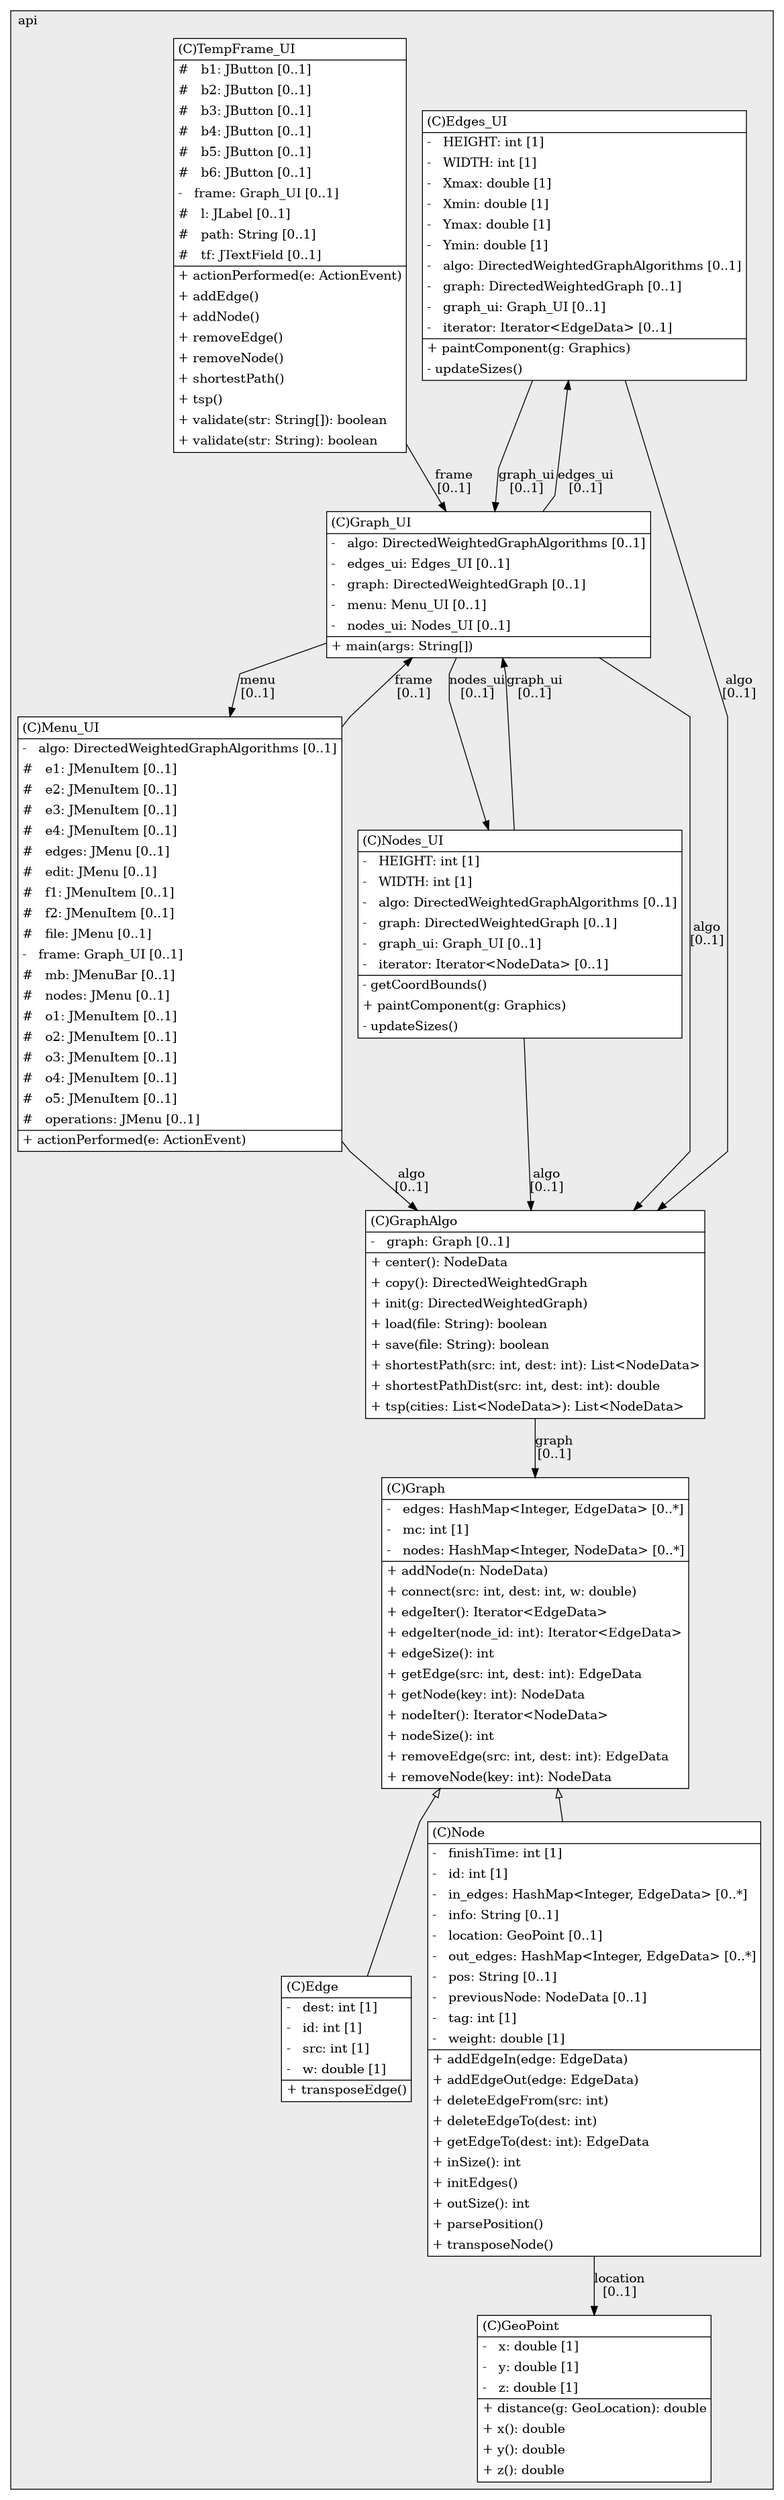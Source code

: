 @startuml

/' diagram meta data start
config=StructureConfiguration;
{
  "projectClassification": {
    "searchMode": "OpenProject", // OpenProject, AllProjects
    "includedProjects": "",
    "pathEndKeywords": "*.impl",
    "isClientPath": "",
    "isClientName": "",
    "isTestPath": "",
    "isTestName": "",
    "isMappingPath": "",
    "isMappingName": "",
    "isDataAccessPath": "",
    "isDataAccessName": "",
    "isDataStructurePath": "",
    "isDataStructureName": "",
    "isInterfaceStructuresPath": "",
    "isInterfaceStructuresName": "",
    "isEntryPointPath": "",
    "isEntryPointName": ""
  },
  "graphRestriction": {
    "classPackageExcludeFilter": "",
    "classPackageIncludeFilter": "",
    "classNameExcludeFilter": "",
    "classNameIncludeFilter": "",
    "methodNameExcludeFilter": "",
    "methodNameIncludeFilter": "",
    "removeByInheritance": "", // inheritance/annotation based filtering is done in a second step
    "removeByAnnotation": "",
    "removeByClassPackage": "", // cleanup the graph after inheritance/annotation based filtering is done
    "removeByClassName": "",
    "cutMappings": false,
    "cutEnum": true,
    "cutTests": true,
    "cutClient": true,
    "cutDataAccess": false,
    "cutInterfaceStructures": false,
    "cutDataStructures": false,
    "cutGetterAndSetter": true,
    "cutConstructors": true
  },
  "graphTraversal": {
    "forwardDepth": 6,
    "backwardDepth": 6,
    "classPackageExcludeFilter": "",
    "classPackageIncludeFilter": "",
    "classNameExcludeFilter": "",
    "classNameIncludeFilter": "",
    "methodNameExcludeFilter": "",
    "methodNameIncludeFilter": "",
    "hideMappings": false,
    "hideDataStructures": false,
    "hidePrivateMethods": true,
    "hideInterfaceCalls": true, // indirection: implementation -> interface (is hidden) -> implementation
    "onlyShowApplicationEntryPoints": false // root node is included
  },
  "details": {
    "aggregation": "GroupByClass", // ByClass, GroupByClass, None
    "showClassGenericTypes": true,
    "showMethods": true,
    "showMethodParameterNames": true,
    "showMethodParameterTypes": true,
    "showMethodReturnType": true,
    "showPackageLevels": 2,
    "showDetailedClassStructure": true
  },
  "rootClass": "api.GraphAlgo"
}
diagram meta data end '/



digraph g {
    rankdir="TB"
    splines=polyline


'nodes
subgraph cluster_96794 {
   	label=api
	labeljust=l
	fillcolor="#ececec"
	style=filled
   
   Edge96794[
	label=<<TABLE BORDER="1" CELLBORDER="0" CELLPADDING="4" CELLSPACING="0">
<TR><TD ALIGN="LEFT" >(C)Edge</TD></TR>
<HR/>
<TR><TD ALIGN="LEFT" >-   dest: int [1]</TD></TR>
<TR><TD ALIGN="LEFT" >-   id: int [1]</TD></TR>
<TR><TD ALIGN="LEFT" >-   src: int [1]</TD></TR>
<TR><TD ALIGN="LEFT" >-   w: double [1]</TD></TR>
<HR/>
<TR><TD ALIGN="LEFT" >+ transposeEdge()</TD></TR>
</TABLE>>
	style=filled
	margin=0
	shape=plaintext
	fillcolor="#FFFFFF"
];

Edges_UI96794[
	label=<<TABLE BORDER="1" CELLBORDER="0" CELLPADDING="4" CELLSPACING="0">
<TR><TD ALIGN="LEFT" >(C)Edges_UI</TD></TR>
<HR/>
<TR><TD ALIGN="LEFT" >-   HEIGHT: int [1]</TD></TR>
<TR><TD ALIGN="LEFT" >-   WIDTH: int [1]</TD></TR>
<TR><TD ALIGN="LEFT" >-   Xmax: double [1]</TD></TR>
<TR><TD ALIGN="LEFT" >-   Xmin: double [1]</TD></TR>
<TR><TD ALIGN="LEFT" >-   Ymax: double [1]</TD></TR>
<TR><TD ALIGN="LEFT" >-   Ymin: double [1]</TD></TR>
<TR><TD ALIGN="LEFT" >-   algo: DirectedWeightedGraphAlgorithms [0..1]</TD></TR>
<TR><TD ALIGN="LEFT" >-   graph: DirectedWeightedGraph [0..1]</TD></TR>
<TR><TD ALIGN="LEFT" >-   graph_ui: Graph_UI [0..1]</TD></TR>
<TR><TD ALIGN="LEFT" >-   iterator: Iterator&lt;EdgeData&gt; [0..1]</TD></TR>
<HR/>
<TR><TD ALIGN="LEFT" >+ paintComponent(g: Graphics)</TD></TR>
<TR><TD ALIGN="LEFT" >- updateSizes()</TD></TR>
</TABLE>>
	style=filled
	margin=0
	shape=plaintext
	fillcolor="#FFFFFF"
];

GeoPoint96794[
	label=<<TABLE BORDER="1" CELLBORDER="0" CELLPADDING="4" CELLSPACING="0">
<TR><TD ALIGN="LEFT" >(C)GeoPoint</TD></TR>
<HR/>
<TR><TD ALIGN="LEFT" >-   x: double [1]</TD></TR>
<TR><TD ALIGN="LEFT" >-   y: double [1]</TD></TR>
<TR><TD ALIGN="LEFT" >-   z: double [1]</TD></TR>
<HR/>
<TR><TD ALIGN="LEFT" >+ distance(g: GeoLocation): double</TD></TR>
<TR><TD ALIGN="LEFT" >+ x(): double</TD></TR>
<TR><TD ALIGN="LEFT" >+ y(): double</TD></TR>
<TR><TD ALIGN="LEFT" >+ z(): double</TD></TR>
</TABLE>>
	style=filled
	margin=0
	shape=plaintext
	fillcolor="#FFFFFF"
];

Graph96794[
	label=<<TABLE BORDER="1" CELLBORDER="0" CELLPADDING="4" CELLSPACING="0">
<TR><TD ALIGN="LEFT" >(C)Graph</TD></TR>
<HR/>
<TR><TD ALIGN="LEFT" >-   edges: HashMap&lt;Integer, EdgeData&gt; [0..*]</TD></TR>
<TR><TD ALIGN="LEFT" >-   mc: int [1]</TD></TR>
<TR><TD ALIGN="LEFT" >-   nodes: HashMap&lt;Integer, NodeData&gt; [0..*]</TD></TR>
<HR/>
<TR><TD ALIGN="LEFT" >+ addNode(n: NodeData)</TD></TR>
<TR><TD ALIGN="LEFT" >+ connect(src: int, dest: int, w: double)</TD></TR>
<TR><TD ALIGN="LEFT" >+ edgeIter(): Iterator&lt;EdgeData&gt;</TD></TR>
<TR><TD ALIGN="LEFT" >+ edgeIter(node_id: int): Iterator&lt;EdgeData&gt;</TD></TR>
<TR><TD ALIGN="LEFT" >+ edgeSize(): int</TD></TR>
<TR><TD ALIGN="LEFT" >+ getEdge(src: int, dest: int): EdgeData</TD></TR>
<TR><TD ALIGN="LEFT" >+ getNode(key: int): NodeData</TD></TR>
<TR><TD ALIGN="LEFT" >+ nodeIter(): Iterator&lt;NodeData&gt;</TD></TR>
<TR><TD ALIGN="LEFT" >+ nodeSize(): int</TD></TR>
<TR><TD ALIGN="LEFT" >+ removeEdge(src: int, dest: int): EdgeData</TD></TR>
<TR><TD ALIGN="LEFT" >+ removeNode(key: int): NodeData</TD></TR>
</TABLE>>
	style=filled
	margin=0
	shape=plaintext
	fillcolor="#FFFFFF"
];

GraphAlgo96794[
	label=<<TABLE BORDER="1" CELLBORDER="0" CELLPADDING="4" CELLSPACING="0">
<TR><TD ALIGN="LEFT" >(C)GraphAlgo</TD></TR>
<HR/>
<TR><TD ALIGN="LEFT" >-   graph: Graph [0..1]</TD></TR>
<HR/>
<TR><TD ALIGN="LEFT" >+ center(): NodeData</TD></TR>
<TR><TD ALIGN="LEFT" >+ copy(): DirectedWeightedGraph</TD></TR>
<TR><TD ALIGN="LEFT" >+ init(g: DirectedWeightedGraph)</TD></TR>
<TR><TD ALIGN="LEFT" >+ load(file: String): boolean</TD></TR>
<TR><TD ALIGN="LEFT" >+ save(file: String): boolean</TD></TR>
<TR><TD ALIGN="LEFT" >+ shortestPath(src: int, dest: int): List&lt;NodeData&gt;</TD></TR>
<TR><TD ALIGN="LEFT" >+ shortestPathDist(src: int, dest: int): double</TD></TR>
<TR><TD ALIGN="LEFT" >+ tsp(cities: List&lt;NodeData&gt;): List&lt;NodeData&gt;</TD></TR>
</TABLE>>
	style=filled
	margin=0
	shape=plaintext
	fillcolor="#FFFFFF"
];

Graph_UI96794[
	label=<<TABLE BORDER="1" CELLBORDER="0" CELLPADDING="4" CELLSPACING="0">
<TR><TD ALIGN="LEFT" >(C)Graph_UI</TD></TR>
<HR/>
<TR><TD ALIGN="LEFT" >-   algo: DirectedWeightedGraphAlgorithms [0..1]</TD></TR>
<TR><TD ALIGN="LEFT" >-   edges_ui: Edges_UI [0..1]</TD></TR>
<TR><TD ALIGN="LEFT" >-   graph: DirectedWeightedGraph [0..1]</TD></TR>
<TR><TD ALIGN="LEFT" >-   menu: Menu_UI [0..1]</TD></TR>
<TR><TD ALIGN="LEFT" >-   nodes_ui: Nodes_UI [0..1]</TD></TR>
<HR/>
<TR><TD ALIGN="LEFT" >+ main(args: String[])</TD></TR>
</TABLE>>
	style=filled
	margin=0
	shape=plaintext
	fillcolor="#FFFFFF"
];

Menu_UI96794[
	label=<<TABLE BORDER="1" CELLBORDER="0" CELLPADDING="4" CELLSPACING="0">
<TR><TD ALIGN="LEFT" >(C)Menu_UI</TD></TR>
<HR/>
<TR><TD ALIGN="LEFT" >-   algo: DirectedWeightedGraphAlgorithms [0..1]</TD></TR>
<TR><TD ALIGN="LEFT" >#   e1: JMenuItem [0..1]</TD></TR>
<TR><TD ALIGN="LEFT" >#   e2: JMenuItem [0..1]</TD></TR>
<TR><TD ALIGN="LEFT" >#   e3: JMenuItem [0..1]</TD></TR>
<TR><TD ALIGN="LEFT" >#   e4: JMenuItem [0..1]</TD></TR>
<TR><TD ALIGN="LEFT" >#   edges: JMenu [0..1]</TD></TR>
<TR><TD ALIGN="LEFT" >#   edit: JMenu [0..1]</TD></TR>
<TR><TD ALIGN="LEFT" >#   f1: JMenuItem [0..1]</TD></TR>
<TR><TD ALIGN="LEFT" >#   f2: JMenuItem [0..1]</TD></TR>
<TR><TD ALIGN="LEFT" >#   file: JMenu [0..1]</TD></TR>
<TR><TD ALIGN="LEFT" >-   frame: Graph_UI [0..1]</TD></TR>
<TR><TD ALIGN="LEFT" >#   mb: JMenuBar [0..1]</TD></TR>
<TR><TD ALIGN="LEFT" >#   nodes: JMenu [0..1]</TD></TR>
<TR><TD ALIGN="LEFT" >#   o1: JMenuItem [0..1]</TD></TR>
<TR><TD ALIGN="LEFT" >#   o2: JMenuItem [0..1]</TD></TR>
<TR><TD ALIGN="LEFT" >#   o3: JMenuItem [0..1]</TD></TR>
<TR><TD ALIGN="LEFT" >#   o4: JMenuItem [0..1]</TD></TR>
<TR><TD ALIGN="LEFT" >#   o5: JMenuItem [0..1]</TD></TR>
<TR><TD ALIGN="LEFT" >#   operations: JMenu [0..1]</TD></TR>
<HR/>
<TR><TD ALIGN="LEFT" >+ actionPerformed(e: ActionEvent)</TD></TR>
</TABLE>>
	style=filled
	margin=0
	shape=plaintext
	fillcolor="#FFFFFF"
];

Node96794[
	label=<<TABLE BORDER="1" CELLBORDER="0" CELLPADDING="4" CELLSPACING="0">
<TR><TD ALIGN="LEFT" >(C)Node</TD></TR>
<HR/>
<TR><TD ALIGN="LEFT" >-   finishTime: int [1]</TD></TR>
<TR><TD ALIGN="LEFT" >-   id: int [1]</TD></TR>
<TR><TD ALIGN="LEFT" >-   in_edges: HashMap&lt;Integer, EdgeData&gt; [0..*]</TD></TR>
<TR><TD ALIGN="LEFT" >-   info: String [0..1]</TD></TR>
<TR><TD ALIGN="LEFT" >-   location: GeoPoint [0..1]</TD></TR>
<TR><TD ALIGN="LEFT" >-   out_edges: HashMap&lt;Integer, EdgeData&gt; [0..*]</TD></TR>
<TR><TD ALIGN="LEFT" >-   pos: String [0..1]</TD></TR>
<TR><TD ALIGN="LEFT" >-   previousNode: NodeData [0..1]</TD></TR>
<TR><TD ALIGN="LEFT" >-   tag: int [1]</TD></TR>
<TR><TD ALIGN="LEFT" >-   weight: double [1]</TD></TR>
<HR/>
<TR><TD ALIGN="LEFT" >+ addEdgeIn(edge: EdgeData)</TD></TR>
<TR><TD ALIGN="LEFT" >+ addEdgeOut(edge: EdgeData)</TD></TR>
<TR><TD ALIGN="LEFT" >+ deleteEdgeFrom(src: int)</TD></TR>
<TR><TD ALIGN="LEFT" >+ deleteEdgeTo(dest: int)</TD></TR>
<TR><TD ALIGN="LEFT" >+ getEdgeTo(dest: int): EdgeData</TD></TR>
<TR><TD ALIGN="LEFT" >+ inSize(): int</TD></TR>
<TR><TD ALIGN="LEFT" >+ initEdges()</TD></TR>
<TR><TD ALIGN="LEFT" >+ outSize(): int</TD></TR>
<TR><TD ALIGN="LEFT" >+ parsePosition()</TD></TR>
<TR><TD ALIGN="LEFT" >+ transposeNode()</TD></TR>
</TABLE>>
	style=filled
	margin=0
	shape=plaintext
	fillcolor="#FFFFFF"
];

Nodes_UI96794[
	label=<<TABLE BORDER="1" CELLBORDER="0" CELLPADDING="4" CELLSPACING="0">
<TR><TD ALIGN="LEFT" >(C)Nodes_UI</TD></TR>
<HR/>
<TR><TD ALIGN="LEFT" >-   HEIGHT: int [1]</TD></TR>
<TR><TD ALIGN="LEFT" >-   WIDTH: int [1]</TD></TR>
<TR><TD ALIGN="LEFT" >-   algo: DirectedWeightedGraphAlgorithms [0..1]</TD></TR>
<TR><TD ALIGN="LEFT" >-   graph: DirectedWeightedGraph [0..1]</TD></TR>
<TR><TD ALIGN="LEFT" >-   graph_ui: Graph_UI [0..1]</TD></TR>
<TR><TD ALIGN="LEFT" >-   iterator: Iterator&lt;NodeData&gt; [0..1]</TD></TR>
<HR/>
<TR><TD ALIGN="LEFT" >- getCoordBounds()</TD></TR>
<TR><TD ALIGN="LEFT" >+ paintComponent(g: Graphics)</TD></TR>
<TR><TD ALIGN="LEFT" >- updateSizes()</TD></TR>
</TABLE>>
	style=filled
	margin=0
	shape=plaintext
	fillcolor="#FFFFFF"
];

TempFrame_UI96794[
	label=<<TABLE BORDER="1" CELLBORDER="0" CELLPADDING="4" CELLSPACING="0">
<TR><TD ALIGN="LEFT" >(C)TempFrame_UI</TD></TR>
<HR/>
<TR><TD ALIGN="LEFT" >#   b1: JButton [0..1]</TD></TR>
<TR><TD ALIGN="LEFT" >#   b2: JButton [0..1]</TD></TR>
<TR><TD ALIGN="LEFT" >#   b3: JButton [0..1]</TD></TR>
<TR><TD ALIGN="LEFT" >#   b4: JButton [0..1]</TD></TR>
<TR><TD ALIGN="LEFT" >#   b5: JButton [0..1]</TD></TR>
<TR><TD ALIGN="LEFT" >#   b6: JButton [0..1]</TD></TR>
<TR><TD ALIGN="LEFT" >-   frame: Graph_UI [0..1]</TD></TR>
<TR><TD ALIGN="LEFT" >#   l: JLabel [0..1]</TD></TR>
<TR><TD ALIGN="LEFT" >#   path: String [0..1]</TD></TR>
<TR><TD ALIGN="LEFT" >#   tf: JTextField [0..1]</TD></TR>
<HR/>
<TR><TD ALIGN="LEFT" >+ actionPerformed(e: ActionEvent)</TD></TR>
<TR><TD ALIGN="LEFT" >+ addEdge()</TD></TR>
<TR><TD ALIGN="LEFT" >+ addNode()</TD></TR>
<TR><TD ALIGN="LEFT" >+ removeEdge()</TD></TR>
<TR><TD ALIGN="LEFT" >+ removeNode()</TD></TR>
<TR><TD ALIGN="LEFT" >+ shortestPath()</TD></TR>
<TR><TD ALIGN="LEFT" >+ tsp()</TD></TR>
<TR><TD ALIGN="LEFT" >+ validate(str: String[]): boolean</TD></TR>
<TR><TD ALIGN="LEFT" >+ validate(str: String): boolean</TD></TR>
</TABLE>>
	style=filled
	margin=0
	shape=plaintext
	fillcolor="#FFFFFF"
];
} 

'edges    
Edges_UI96794 -> GraphAlgo96794[label="algo
[0..1]"];
Edges_UI96794 -> Graph_UI96794[label="graph_ui
[0..1]"];
Graph96794 -> Edge96794[arrowhead=none, arrowtail=empty, dir=both];
Graph96794 -> Node96794[arrowhead=none, arrowtail=empty, dir=both];
GraphAlgo96794 -> Graph96794[label="graph
[0..1]"];
Graph_UI96794 -> Edges_UI96794[label="edges_ui
[0..1]"];
Graph_UI96794 -> GraphAlgo96794[label="algo
[0..1]"];
Graph_UI96794 -> Menu_UI96794[label="menu
[0..1]"];
Graph_UI96794 -> Nodes_UI96794[label="nodes_ui
[0..1]"];
Menu_UI96794 -> GraphAlgo96794[label="algo
[0..1]"];
Menu_UI96794 -> Graph_UI96794[label="frame
[0..1]"];
Node96794 -> GeoPoint96794[label="location
[0..1]"];
Nodes_UI96794 -> GraphAlgo96794[label="algo
[0..1]"];
Nodes_UI96794 -> Graph_UI96794[label="graph_ui
[0..1]"];
TempFrame_UI96794 -> Graph_UI96794[label="frame
[0..1]"];
    
}
@enduml